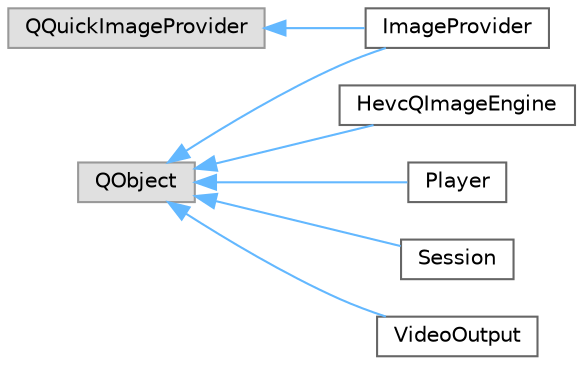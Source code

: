 digraph "Graphical Class Hierarchy"
{
 // LATEX_PDF_SIZE
  bgcolor="transparent";
  edge [fontname=Helvetica,fontsize=10,labelfontname=Helvetica,labelfontsize=10];
  node [fontname=Helvetica,fontsize=10,shape=box,height=0.2,width=0.4];
  rankdir="LR";
  Node0 [id="Node000000",label="QObject",height=0.2,width=0.4,color="grey60", fillcolor="#E0E0E0", style="filled",tooltip=" "];
  Node0 -> Node1 [id="edge1_Node000000_Node000001",dir="back",color="steelblue1",style="solid",tooltip=" "];
  Node1 [id="Node000001",label="HevcQImageEngine",height=0.2,width=0.4,color="grey40", fillcolor="white", style="filled",URL="$class_hevc_q_image_engine.html",tooltip=" "];
  Node0 -> Node2 [id="edge2_Node000000_Node000002",dir="back",color="steelblue1",style="solid",tooltip=" "];
  Node2 [id="Node000002",label="ImageProvider",height=0.2,width=0.4,color="grey40", fillcolor="white", style="filled",URL="$class_image_provider.html",tooltip=" "];
  Node0 -> Node4 [id="edge3_Node000000_Node000004",dir="back",color="steelblue1",style="solid",tooltip=" "];
  Node4 [id="Node000004",label="Player",height=0.2,width=0.4,color="grey40", fillcolor="white", style="filled",URL="$class_player.html",tooltip="The Player class ...go to frame, image privider."];
  Node0 -> Node5 [id="edge4_Node000000_Node000005",dir="back",color="steelblue1",style="solid",tooltip=" "];
  Node5 [id="Node000005",label="Session",height=0.2,width=0.4,color="grey40", fillcolor="white", style="filled",URL="$class_session.html",tooltip=" "];
  Node0 -> Node6 [id="edge5_Node000000_Node000006",dir="back",color="steelblue1",style="solid",tooltip=" "];
  Node6 [id="Node000006",label="VideoOutput",height=0.2,width=0.4,color="grey40", fillcolor="white", style="filled",URL="$class_video_output.html",tooltip=" "];
  Node3 [id="Node000003",label="QQuickImageProvider",height=0.2,width=0.4,color="grey60", fillcolor="#E0E0E0", style="filled",tooltip=" "];
  Node3 -> Node2 [id="edge6_Node000003_Node000002",dir="back",color="steelblue1",style="solid",tooltip=" "];
}
